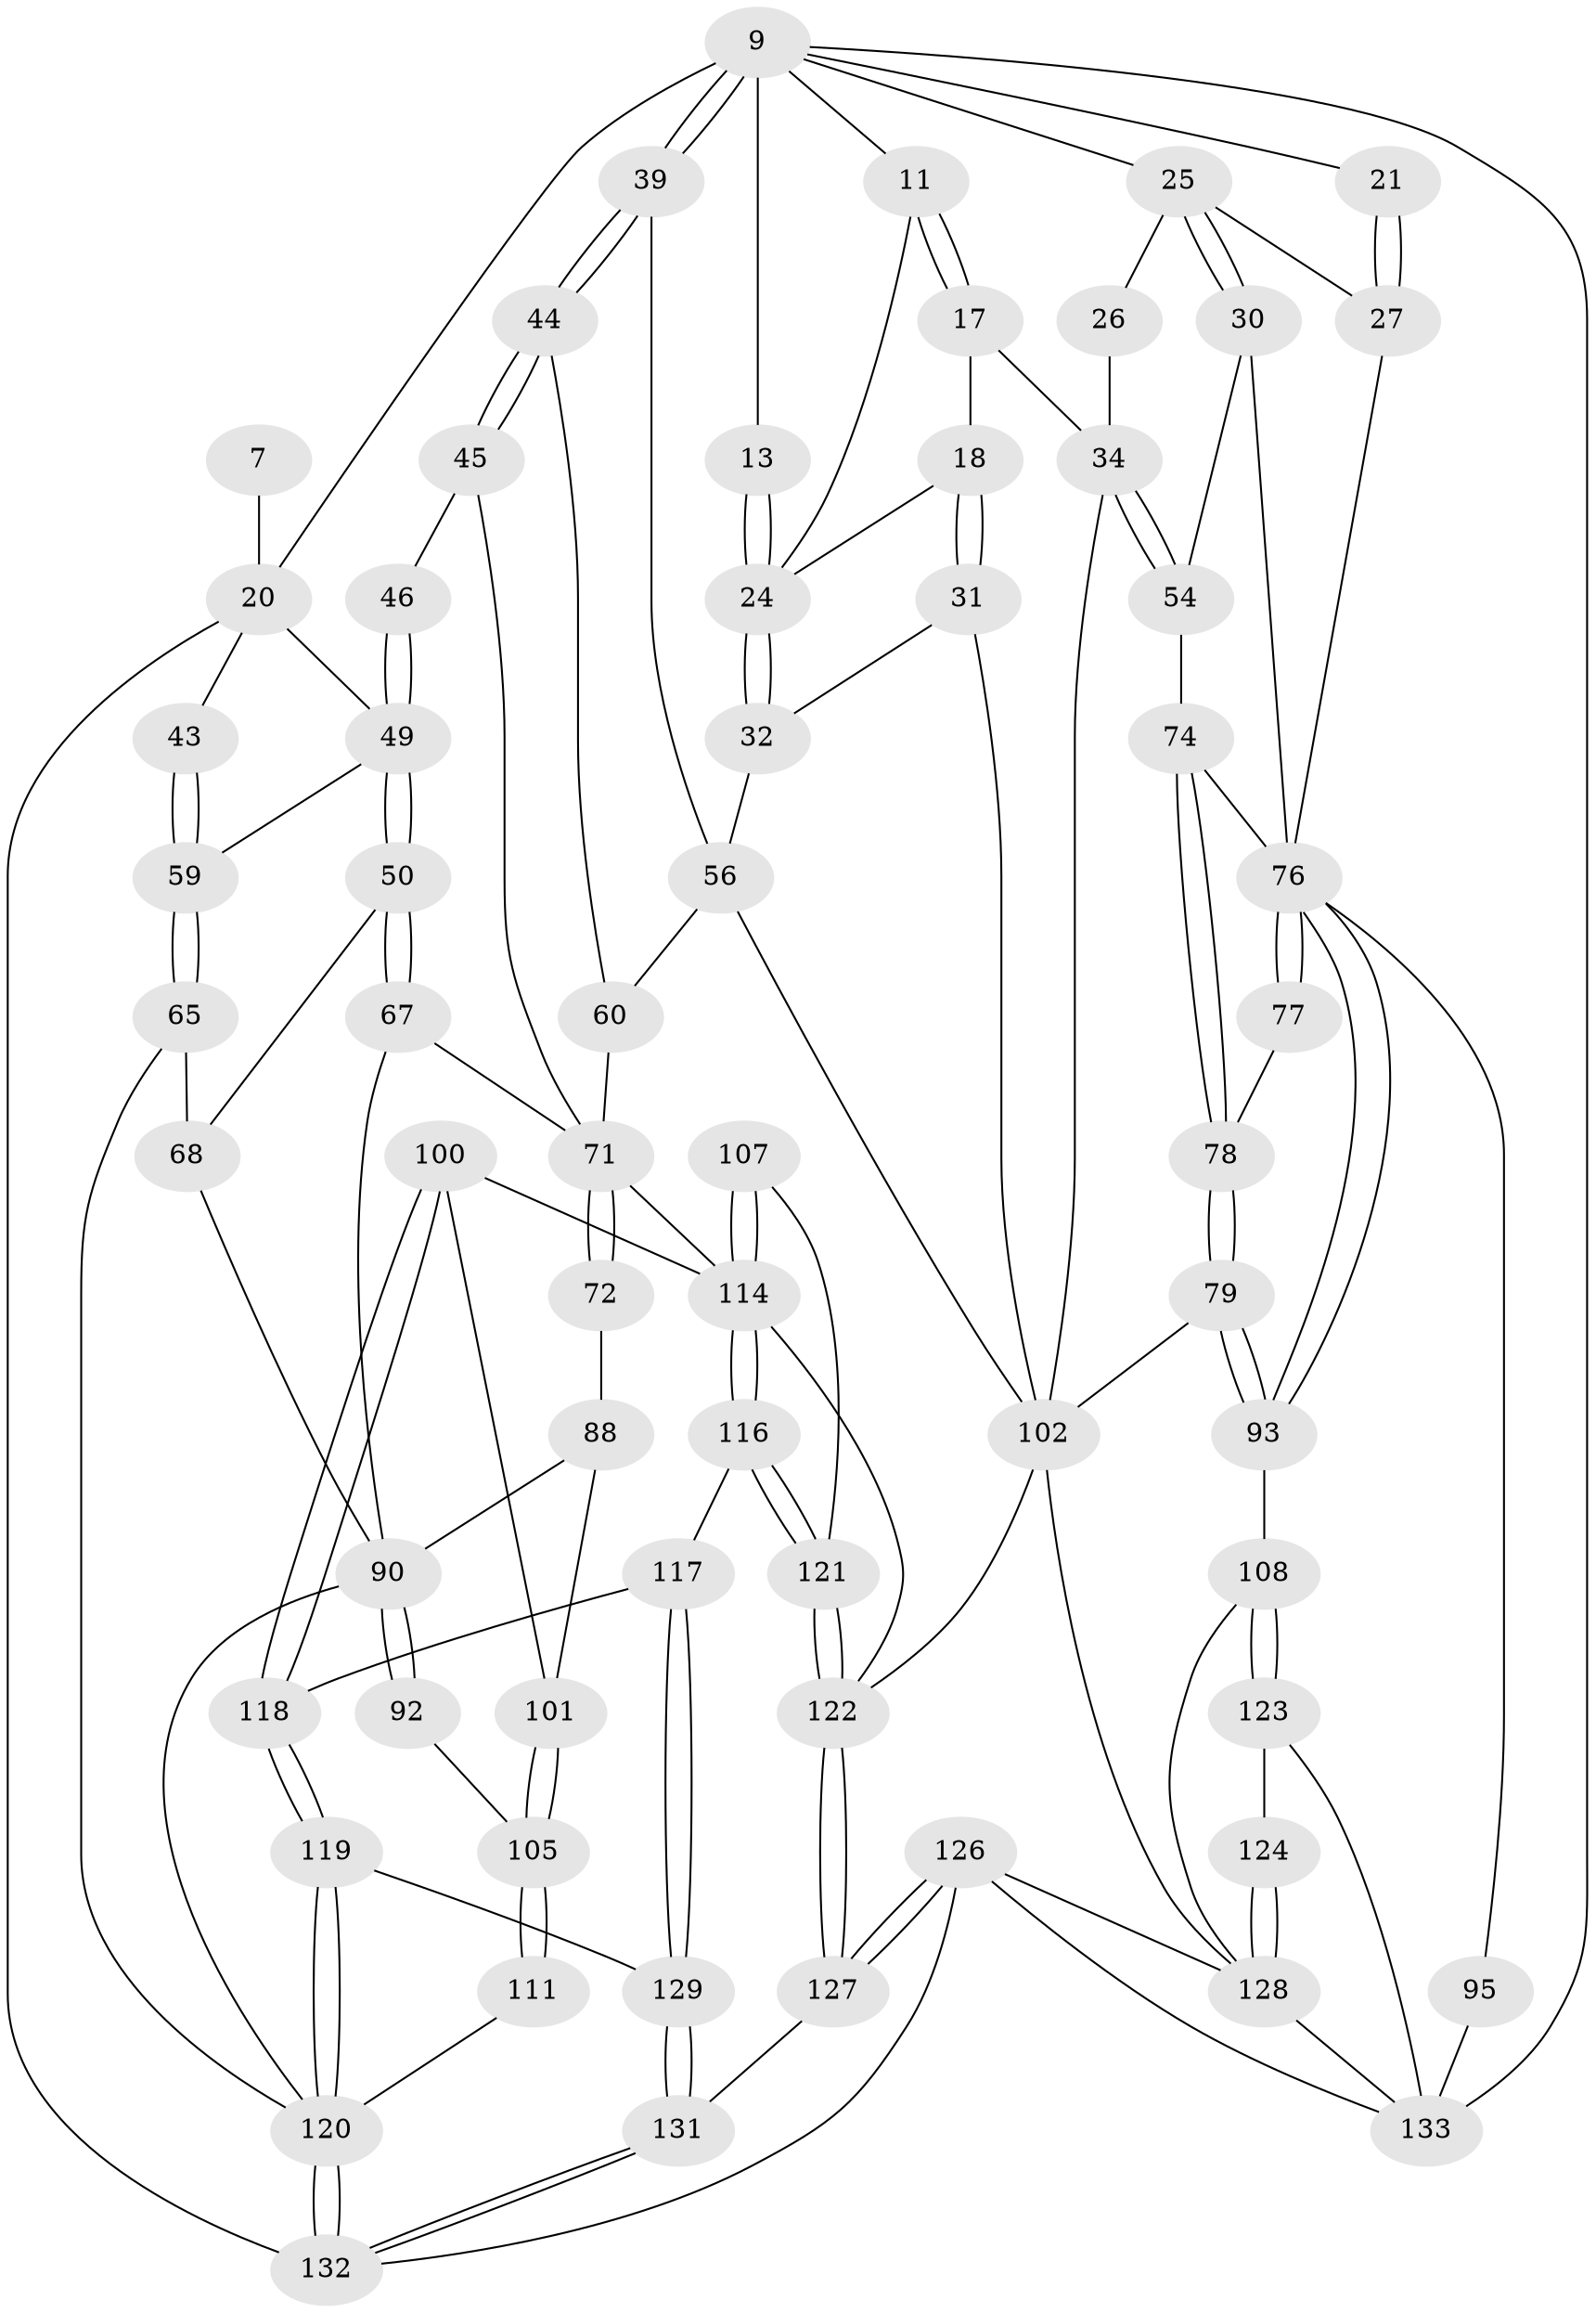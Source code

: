 // original degree distribution, {3: 0.022556390977443608, 4: 0.2556390977443609, 6: 0.24812030075187969, 5: 0.47368421052631576}
// Generated by graph-tools (version 1.1) at 2025/59/03/09/25 04:59:40]
// undirected, 66 vertices, 147 edges
graph export_dot {
graph [start="1"]
  node [color=gray90,style=filled];
  7 [pos="+0.13458757565912863+0"];
  9 [pos="+0.3025673444027729+0.1594378647174894",super="+8+4"];
  11 [pos="+0.598542291458152+0"];
  13 [pos="+0.4100853117372997+0.16816225844516716"];
  17 [pos="+0.6294744867390386+0.1090606893610409"];
  18 [pos="+0.5935067277132521+0.16306517455135133"];
  20 [pos="+0.23182261261569798+0.16970613385430353",super="+10+6"];
  21 [pos="+1+0"];
  24 [pos="+0.4272819883035176+0.1949619960919502",super="+19+12"];
  25 [pos="+0.831368861374412+0.25477496578986525",super="+23"];
  26 [pos="+0.776645404235092+0.22237340917682755",super="+15"];
  27 [pos="+1+0.27532621813632696",super="+22"];
  30 [pos="+0.8407383466613945+0.29965288426926817"];
  31 [pos="+0.5649494934108321+0.2508445482519627"];
  32 [pos="+0.45240396184167353+0.26374806983761734"];
  34 [pos="+0.6736109645601942+0.3650407076108679",super="+33+16"];
  39 [pos="+0.31446905184371915+0.25140325865682833"];
  43 [pos="+0+0"];
  44 [pos="+0.2686799351149193+0.3194428288659622"];
  45 [pos="+0.25770629257119004+0.324038220503841"];
  46 [pos="+0.23269349472903791+0.32470335401115213"];
  49 [pos="+0.20052293016113037+0.3478455919794866",super="+48+47"];
  50 [pos="+0.19355564914157994+0.3550156601070916"];
  54 [pos="+0.7821091904074394+0.3631822726294796"];
  56 [pos="+0.4634268248248909+0.3902872933597763",super="+55+38"];
  59 [pos="+0+0.36017753632039834",super="+53+42"];
  60 [pos="+0.41161114863066994+0.42086697147086",super="+58"];
  65 [pos="+0+0.4134161462700085",super="+64"];
  67 [pos="+0.20183228257851357+0.4206332696849911"];
  68 [pos="+0.07179583448845267+0.4833127265450473",super="+51"];
  71 [pos="+0.38283016363286276+0.5225028921334557",super="+61+62+66"];
  72 [pos="+0.26676875821564594+0.49978638122543956"];
  74 [pos="+0.8169528678486855+0.4151609896961567"];
  76 [pos="+1+0.6233877171571646",super="+75+73"];
  77 [pos="+0.9122522078912391+0.4692656291460603"];
  78 [pos="+0.8364260071612815+0.4993868412055758"];
  79 [pos="+0.8240226464736382+0.5434312562747218"];
  88 [pos="+0.25715687615854765+0.5159952452862903"];
  90 [pos="+0.11198453925868675+0.5909546311945748",super="+70+69+89"];
  92 [pos="+0.1387051632892684+0.5908164245089368"];
  93 [pos="+1+0.6245048738053552"];
  95 [pos="+1+0.6921428985228938"];
  100 [pos="+0.3552368012932797+0.6642822091373946"];
  101 [pos="+0.3190847996080678+0.6695174312593634",super="+96"];
  102 [pos="+0.7620113078197103+0.6634992181924346",super="+87"];
  105 [pos="+0.26845389784518414+0.7050581812414105",super="+97+98"];
  107 [pos="+0.546487841297045+0.6664029502225906"];
  108 [pos="+0.8756806424700918+0.6949501413672938"];
  111 [pos="+0.26064543727813133+0.7117138899403058"];
  114 [pos="+0.4145422365802521+0.6961893825777575",super="+99+84+83"];
  116 [pos="+0.44539254654396654+0.7592681541077532"];
  117 [pos="+0.4228277407601507+0.7760779817979891"];
  118 [pos="+0.35692717608462354+0.7781533522925155"];
  119 [pos="+0.3215274913726079+0.8186456554174159"];
  120 [pos="+0.23066646579532865+0.8432892738783471",super="+112+113"];
  121 [pos="+0.5192865062863739+0.8056993402430885",super="+106"];
  122 [pos="+0.6027067686530905+1",super="+103+104"];
  123 [pos="+0.9419738096969055+0.7987536893181246"];
  124 [pos="+0.8691076728019483+0.797689916782787"];
  126 [pos="+0.6738056606295023+1"];
  127 [pos="+0.6054321574334569+1"];
  128 [pos="+0.7898727822641545+0.9358840331169479",super="+125+109"];
  129 [pos="+0.38359237965013626+0.8220936918801466"];
  131 [pos="+0.4997057159249991+1"];
  132 [pos="+0.049270317353845725+1",super="+115"];
  133 [pos="+0.9235276439407997+0.8821400242400608",super="+94+130"];
  7 -- 20 [weight=2];
  9 -- 39;
  9 -- 39;
  9 -- 13;
  9 -- 21;
  9 -- 11;
  9 -- 20 [weight=2];
  9 -- 25;
  9 -- 133;
  11 -- 17;
  11 -- 17;
  11 -- 24;
  13 -- 24 [weight=2];
  13 -- 24;
  17 -- 18;
  17 -- 34;
  18 -- 31;
  18 -- 31;
  18 -- 24;
  20 -- 43;
  20 -- 49;
  20 -- 132;
  21 -- 27 [weight=2];
  21 -- 27;
  24 -- 32;
  24 -- 32;
  25 -- 26 [weight=2];
  25 -- 30;
  25 -- 30;
  25 -- 27;
  26 -- 34 [weight=2];
  27 -- 76;
  30 -- 54;
  30 -- 76;
  31 -- 32;
  31 -- 102;
  32 -- 56;
  34 -- 54;
  34 -- 54;
  34 -- 102;
  39 -- 44;
  39 -- 44;
  39 -- 56;
  43 -- 59 [weight=2];
  43 -- 59;
  44 -- 45;
  44 -- 45;
  44 -- 60;
  45 -- 46;
  45 -- 71;
  46 -- 49 [weight=2];
  46 -- 49;
  49 -- 50;
  49 -- 50;
  49 -- 59;
  50 -- 67;
  50 -- 67;
  50 -- 68;
  54 -- 74;
  56 -- 60 [weight=2];
  56 -- 102 [weight=2];
  59 -- 65 [weight=2];
  59 -- 65;
  60 -- 71 [weight=2];
  65 -- 68 [weight=2];
  65 -- 120;
  67 -- 71;
  67 -- 90;
  68 -- 90;
  71 -- 72 [weight=2];
  71 -- 72;
  71 -- 114;
  72 -- 88;
  74 -- 78;
  74 -- 78;
  74 -- 76;
  76 -- 77 [weight=2];
  76 -- 77;
  76 -- 93;
  76 -- 93;
  76 -- 95;
  77 -- 78;
  78 -- 79;
  78 -- 79;
  79 -- 93;
  79 -- 93;
  79 -- 102;
  88 -- 90;
  88 -- 101;
  90 -- 92 [weight=2];
  90 -- 92;
  90 -- 120;
  92 -- 105;
  93 -- 108;
  95 -- 133 [weight=2];
  100 -- 101;
  100 -- 118;
  100 -- 118;
  100 -- 114;
  101 -- 105 [weight=2];
  101 -- 105;
  102 -- 122 [weight=2];
  102 -- 128;
  105 -- 111 [weight=2];
  105 -- 111;
  107 -- 114 [weight=2];
  107 -- 114;
  107 -- 121;
  108 -- 123;
  108 -- 123;
  108 -- 128;
  111 -- 120;
  114 -- 116;
  114 -- 116;
  114 -- 122;
  116 -- 117;
  116 -- 121;
  116 -- 121;
  117 -- 118;
  117 -- 129;
  117 -- 129;
  118 -- 119;
  118 -- 119;
  119 -- 120;
  119 -- 120;
  119 -- 129;
  120 -- 132 [weight=3];
  120 -- 132;
  121 -- 122 [weight=2];
  121 -- 122;
  122 -- 127;
  122 -- 127;
  123 -- 124;
  123 -- 133;
  124 -- 128 [weight=2];
  124 -- 128;
  126 -- 127;
  126 -- 127;
  126 -- 132;
  126 -- 133;
  126 -- 128;
  127 -- 131;
  128 -- 133;
  129 -- 131;
  129 -- 131;
  131 -- 132;
  131 -- 132;
}
